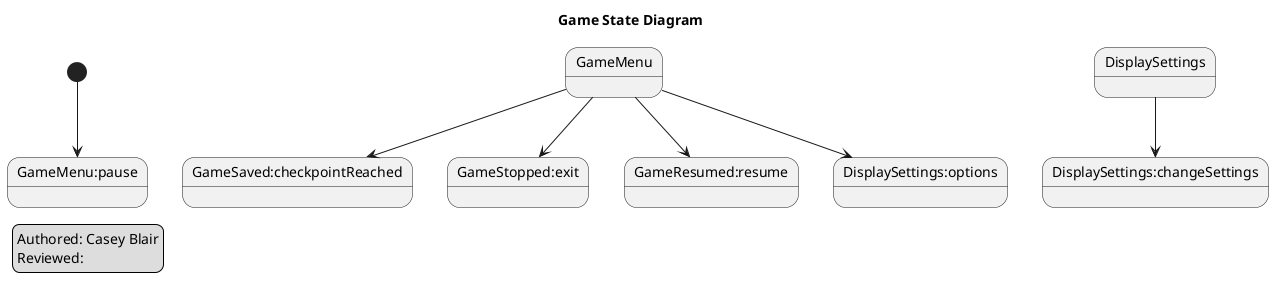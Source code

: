 @startuml
skinparam monochrome true
skinparam shadowing false

title Game State Diagram
legend left
	Authored: Casey Blair
	Reviewed:
endlegend

[*]-->GameMenu:pause
GameMenu-->GameSaved:checkpointReached
GameMenu-->GameStopped:exit
GameMenu-->GameResumed:resume
GameMenu-->DisplaySettings:options
DisplaySettings-->DisplaySettings:changeSettings

@enduml
